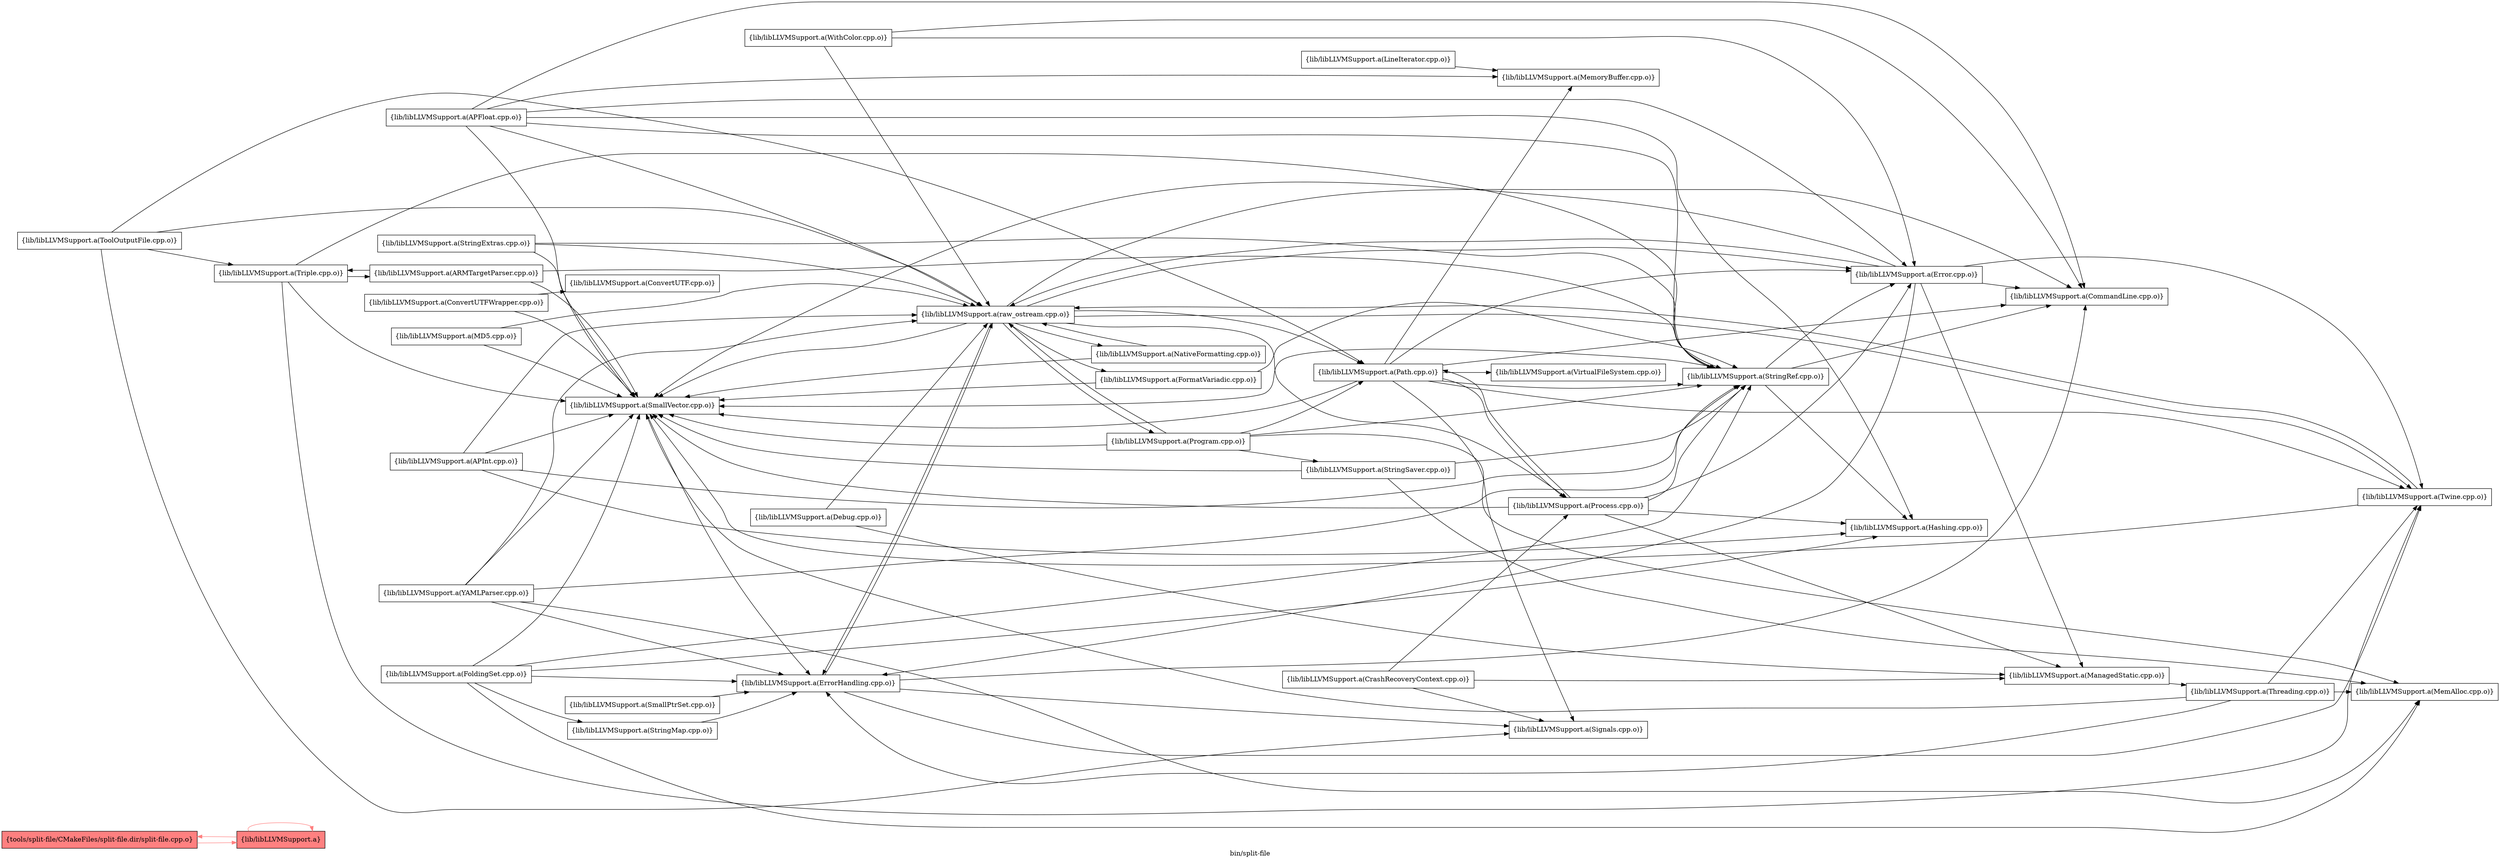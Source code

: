 digraph "bin/split-file" {
	label="bin/split-file";
	rankdir="LR"
	{ rank=same; Node0x55afc6e9d948;  }

	Node0x55afc6e9d948 [shape=record,shape=box,style=filled,fillcolor="1.000000 0.5 1",group=1,label="{tools/split-file/CMakeFiles/split-file.dir/split-file.cpp.o}"];
	Node0x55afc6e9d948 -> Node0x55afc6e9db28[color="1.000000 0.5 1"];
	Node0x55afc6e9db28 [shape=record,shape=box,style=filled,fillcolor="1.000000 0.5 1",group=1,label="{lib/libLLVMSupport.a}"];
	Node0x55afc6e9db28 -> Node0x55afc6e9d948[color="1.000000 0.5 1"];
	Node0x55afc6e9db28 -> Node0x55afc6e9db28[color="1.000000 0.5 1"];
	Node0x55afc6e9d128 [shape=record,shape=box,group=0,label="{lib/libLLVMSupport.a(ConvertUTFWrapper.cpp.o)}"];
	Node0x55afc6e9d128 -> Node0x55afc6e9dc68;
	Node0x55afc6e9d128 -> Node0x55afc6e9e1b8;
	Node0x55afc6e9dc68 [shape=record,shape=box,group=0,label="{lib/libLLVMSupport.a(ConvertUTF.cpp.o)}"];
	Node0x55afc6e9e1b8 [shape=record,shape=box,group=0,label="{lib/libLLVMSupport.a(SmallVector.cpp.o)}"];
	Node0x55afc6e9e1b8 -> Node0x55afc6e9d8f8;
	Node0x55afc6e9dee8 [shape=record,shape=box,group=0,label="{lib/libLLVMSupport.a(Error.cpp.o)}"];
	Node0x55afc6e9dee8 -> Node0x55afc6e9ce58;
	Node0x55afc6e9dee8 -> Node0x55afc6e9d8f8;
	Node0x55afc6e9dee8 -> Node0x55afc6e9c5e8;
	Node0x55afc6e9dee8 -> Node0x55afc6e9e1b8;
	Node0x55afc6e9dee8 -> Node0x55afc6e9d678;
	Node0x55afc6e9dee8 -> Node0x55afc6e9de98;
	Node0x55afc6e9ce58 [shape=record,shape=box,group=0,label="{lib/libLLVMSupport.a(CommandLine.cpp.o)}"];
	Node0x55afc6e9d8f8 [shape=record,shape=box,group=0,label="{lib/libLLVMSupport.a(ErrorHandling.cpp.o)}"];
	Node0x55afc6e9d8f8 -> Node0x55afc6e9ce58;
	Node0x55afc6e9d8f8 -> Node0x55afc6e9d678;
	Node0x55afc6e9d8f8 -> Node0x55afc6e9de98;
	Node0x55afc6e9d8f8 -> Node0x55afc6e9e578;
	Node0x55afc6e9c5e8 [shape=record,shape=box,group=0,label="{lib/libLLVMSupport.a(ManagedStatic.cpp.o)}"];
	Node0x55afc6e9c5e8 -> Node0x55afc6e9cc78;
	Node0x55afc6e9d678 [shape=record,shape=box,group=0,label="{lib/libLLVMSupport.a(raw_ostream.cpp.o)}"];
	Node0x55afc6e9d678 -> Node0x55afc6e9ce58;
	Node0x55afc6e9d678 -> Node0x55afc6e9dee8;
	Node0x55afc6e9d678 -> Node0x55afc6e9d8f8;
	Node0x55afc6e9d678 -> Node0x55afc6e9e1b8;
	Node0x55afc6e9d678 -> Node0x55afc6e9de48;
	Node0x55afc6e9d678 -> Node0x55afc6e9e438;
	Node0x55afc6e9d678 -> Node0x55afc6e9cd18;
	Node0x55afc6e9d678 -> Node0x55afc6e9d718;
	Node0x55afc6e9d678 -> Node0x55afc6e9de98;
	Node0x55afc6e9d678 -> Node0x55afc6e9c2c8;
	Node0x55afc6e9de98 [shape=record,shape=box,group=0,label="{lib/libLLVMSupport.a(Twine.cpp.o)}"];
	Node0x55afc6e9de98 -> Node0x55afc6e9e1b8;
	Node0x55afc6e9de98 -> Node0x55afc6e9d678;
	Node0x55afc6e9e578 [shape=record,shape=box,group=0,label="{lib/libLLVMSupport.a(Signals.cpp.o)}"];
	Node0x55afc6e9dfd8 [shape=record,shape=box,group=0,label="{lib/libLLVMSupport.a(Debug.cpp.o)}"];
	Node0x55afc6e9dfd8 -> Node0x55afc6e9c5e8;
	Node0x55afc6e9dfd8 -> Node0x55afc6e9d678;
	Node0x55afc6e9e7a8 [shape=record,shape=box,group=0,label="{lib/libLLVMSupport.a(LineIterator.cpp.o)}"];
	Node0x55afc6e9e7a8 -> Node0x55afc6e9d628;
	Node0x55afc6e9d628 [shape=record,shape=box,group=0,label="{lib/libLLVMSupport.a(MemoryBuffer.cpp.o)}"];
	Node0x55afc6e9cc78 [shape=record,shape=box,group=0,label="{lib/libLLVMSupport.a(Threading.cpp.o)}"];
	Node0x55afc6e9cc78 -> Node0x55afc6e9d8f8;
	Node0x55afc6e9cc78 -> Node0x55afc6e9cd68;
	Node0x55afc6e9cc78 -> Node0x55afc6e9e1b8;
	Node0x55afc6e9cc78 -> Node0x55afc6e9de98;
	Node0x55afc6e9dd58 [shape=record,shape=box,group=0,label="{lib/libLLVMSupport.a(SmallPtrSet.cpp.o)}"];
	Node0x55afc6e9dd58 -> Node0x55afc6e9d8f8;
	Node0x55afc6e9c098 [shape=record,shape=box,group=0,label="{lib/libLLVMSupport.a(StringMap.cpp.o)}"];
	Node0x55afc6e9c098 -> Node0x55afc6e9d8f8;
	Node0x55afc6e9c908 [shape=record,shape=box,group=0,label="{lib/libLLVMSupport.a(StringSaver.cpp.o)}"];
	Node0x55afc6e9c908 -> Node0x55afc6e9cd68;
	Node0x55afc6e9c908 -> Node0x55afc6e9e1b8;
	Node0x55afc6e9c908 -> Node0x55afc6e9d088;
	Node0x55afc6e9cd68 [shape=record,shape=box,group=0,label="{lib/libLLVMSupport.a(MemAlloc.cpp.o)}"];
	Node0x55afc6e9d088 [shape=record,shape=box,group=0,label="{lib/libLLVMSupport.a(StringRef.cpp.o)}"];
	Node0x55afc6e9d088 -> Node0x55afc6e9ce58;
	Node0x55afc6e9d088 -> Node0x55afc6e9dee8;
	Node0x55afc6e9d088 -> Node0x55afc6e9e1b8;
	Node0x55afc6e9d088 -> Node0x55afc6e9dcb8;
	Node0x55afc6e9dcb8 [shape=record,shape=box,group=0,label="{lib/libLLVMSupport.a(Hashing.cpp.o)}"];
	Node0x55afc6e9c1d8 [shape=record,shape=box,group=0,label="{lib/libLLVMSupport.a(APFloat.cpp.o)}"];
	Node0x55afc6e9c1d8 -> Node0x55afc6e9ce58;
	Node0x55afc6e9c1d8 -> Node0x55afc6e9dee8;
	Node0x55afc6e9c1d8 -> Node0x55afc6e9d628;
	Node0x55afc6e9c1d8 -> Node0x55afc6e9e1b8;
	Node0x55afc6e9c1d8 -> Node0x55afc6e9d088;
	Node0x55afc6e9c1d8 -> Node0x55afc6e9d678;
	Node0x55afc6e9c1d8 -> Node0x55afc6e9dcb8;
	Node0x55afc6e9e2f8 [shape=record,shape=box,group=0,label="{lib/libLLVMSupport.a(APInt.cpp.o)}"];
	Node0x55afc6e9e2f8 -> Node0x55afc6e9e1b8;
	Node0x55afc6e9e2f8 -> Node0x55afc6e9d088;
	Node0x55afc6e9e2f8 -> Node0x55afc6e9d678;
	Node0x55afc6e9e2f8 -> Node0x55afc6e9dcb8;
	Node0x55afc6e9e3e8 [shape=record,shape=box,group=0,label="{lib/libLLVMSupport.a(FoldingSet.cpp.o)}"];
	Node0x55afc6e9e3e8 -> Node0x55afc6e9d8f8;
	Node0x55afc6e9e3e8 -> Node0x55afc6e9cd68;
	Node0x55afc6e9e3e8 -> Node0x55afc6e9e1b8;
	Node0x55afc6e9e3e8 -> Node0x55afc6e9c098;
	Node0x55afc6e9e3e8 -> Node0x55afc6e9d088;
	Node0x55afc6e9e3e8 -> Node0x55afc6e9dcb8;
	Node0x55afc6e9cc28 [shape=record,shape=box,group=0,label="{lib/libLLVMSupport.a(ToolOutputFile.cpp.o)}"];
	Node0x55afc6e9cc28 -> Node0x55afc6e9d678;
	Node0x55afc6e9cc28 -> Node0x55afc6e9cd18;
	Node0x55afc6e9cc28 -> Node0x55afc6e9c4a8;
	Node0x55afc6e9cc28 -> Node0x55afc6e9e578;
	Node0x55afc6e9cd18 [shape=record,shape=box,group=0,label="{lib/libLLVMSupport.a(Path.cpp.o)}"];
	Node0x55afc6e9cd18 -> Node0x55afc6e9ce58;
	Node0x55afc6e9cd18 -> Node0x55afc6e9dee8;
	Node0x55afc6e9cd18 -> Node0x55afc6e9d628;
	Node0x55afc6e9cd18 -> Node0x55afc6e9e1b8;
	Node0x55afc6e9cd18 -> Node0x55afc6e9d088;
	Node0x55afc6e9cd18 -> Node0x55afc6e9d718;
	Node0x55afc6e9cd18 -> Node0x55afc6e9de98;
	Node0x55afc6e9cd18 -> Node0x55afc6e9d7b8;
	Node0x55afc6e9cd18 -> Node0x55afc6e9e578;
	Node0x55afc6e9c4a8 [shape=record,shape=box,group=0,label="{lib/libLLVMSupport.a(Triple.cpp.o)}"];
	Node0x55afc6e9c4a8 -> Node0x55afc6e9e1b8;
	Node0x55afc6e9c4a8 -> Node0x55afc6e9d088;
	Node0x55afc6e9c4a8 -> Node0x55afc6e9c8b8;
	Node0x55afc6e9c4a8 -> Node0x55afc6e9de98;
	Node0x55afc6e9c8b8 [shape=record,shape=box,group=0,label="{lib/libLLVMSupport.a(ARMTargetParser.cpp.o)}"];
	Node0x55afc6e9c8b8 -> Node0x55afc6e9e1b8;
	Node0x55afc6e9c8b8 -> Node0x55afc6e9d088;
	Node0x55afc6e9c8b8 -> Node0x55afc6e9c4a8;
	Node0x55afc6e9cb88 [shape=record,shape=box,group=0,label="{lib/libLLVMSupport.a(WithColor.cpp.o)}"];
	Node0x55afc6e9cb88 -> Node0x55afc6e9ce58;
	Node0x55afc6e9cb88 -> Node0x55afc6e9dee8;
	Node0x55afc6e9cb88 -> Node0x55afc6e9d678;
	Node0x55afc6e9c778 [shape=record,shape=box,group=0,label="{lib/libLLVMSupport.a(YAMLParser.cpp.o)}"];
	Node0x55afc6e9c778 -> Node0x55afc6e9d8f8;
	Node0x55afc6e9c778 -> Node0x55afc6e9cd68;
	Node0x55afc6e9c778 -> Node0x55afc6e9e1b8;
	Node0x55afc6e9c778 -> Node0x55afc6e9d088;
	Node0x55afc6e9c778 -> Node0x55afc6e9d678;
	Node0x55afc6e9de48 [shape=record,shape=box,group=0,label="{lib/libLLVMSupport.a(NativeFormatting.cpp.o)}"];
	Node0x55afc6e9de48 -> Node0x55afc6e9e1b8;
	Node0x55afc6e9de48 -> Node0x55afc6e9d678;
	Node0x55afc6e9e438 [shape=record,shape=box,group=0,label="{lib/libLLVMSupport.a(FormatVariadic.cpp.o)}"];
	Node0x55afc6e9e438 -> Node0x55afc6e9e1b8;
	Node0x55afc6e9e438 -> Node0x55afc6e9d088;
	Node0x55afc6e9d718 [shape=record,shape=box,group=0,label="{lib/libLLVMSupport.a(Process.cpp.o)}"];
	Node0x55afc6e9d718 -> Node0x55afc6e9dee8;
	Node0x55afc6e9d718 -> Node0x55afc6e9c5e8;
	Node0x55afc6e9d718 -> Node0x55afc6e9e1b8;
	Node0x55afc6e9d718 -> Node0x55afc6e9d088;
	Node0x55afc6e9d718 -> Node0x55afc6e9cd18;
	Node0x55afc6e9d718 -> Node0x55afc6e9dcb8;
	Node0x55afc6e9c2c8 [shape=record,shape=box,group=0,label="{lib/libLLVMSupport.a(Program.cpp.o)}"];
	Node0x55afc6e9c2c8 -> Node0x55afc6e9cd68;
	Node0x55afc6e9c2c8 -> Node0x55afc6e9e1b8;
	Node0x55afc6e9c2c8 -> Node0x55afc6e9c908;
	Node0x55afc6e9c2c8 -> Node0x55afc6e9d088;
	Node0x55afc6e9c2c8 -> Node0x55afc6e9d678;
	Node0x55afc6e9c2c8 -> Node0x55afc6e9cd18;
	Node0x55afc6e9d7b8 [shape=record,shape=box,group=0,label="{lib/libLLVMSupport.a(VirtualFileSystem.cpp.o)}"];
	Node0x55afc6e9d038 [shape=record,shape=box,group=0,label="{lib/libLLVMSupport.a(MD5.cpp.o)}"];
	Node0x55afc6e9d038 -> Node0x55afc6e9e1b8;
	Node0x55afc6e9d038 -> Node0x55afc6e9d678;
	Node0x55afc6e9df38 [shape=record,shape=box,group=0,label="{lib/libLLVMSupport.a(CrashRecoveryContext.cpp.o)}"];
	Node0x55afc6e9df38 -> Node0x55afc6e9c5e8;
	Node0x55afc6e9df38 -> Node0x55afc6e9d718;
	Node0x55afc6e9df38 -> Node0x55afc6e9e578;
	Node0x55afc6e9e708 [shape=record,shape=box,group=0,label="{lib/libLLVMSupport.a(StringExtras.cpp.o)}"];
	Node0x55afc6e9e708 -> Node0x55afc6e9e1b8;
	Node0x55afc6e9e708 -> Node0x55afc6e9d088;
	Node0x55afc6e9e708 -> Node0x55afc6e9d678;
}
